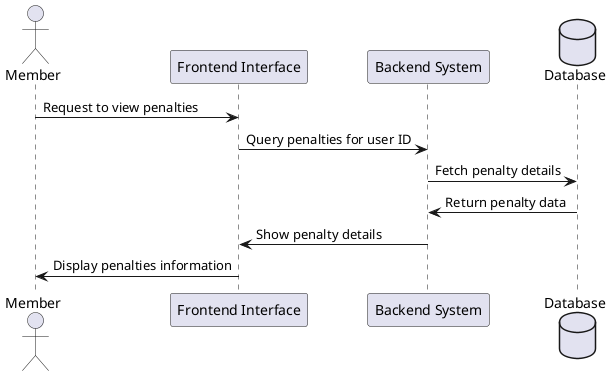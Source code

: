 @startuml
actor Member
participant "Frontend Interface" as Frontend
participant "Backend System" as Backend
database "Database" as DB

Member -> Frontend : Request to view penalties
Frontend -> Backend : Query penalties for user ID
Backend -> DB : Fetch penalty details
DB -> Backend : Return penalty data
Backend -> Frontend : Show penalty details
Frontend -> Member : Display penalties information

@enduml